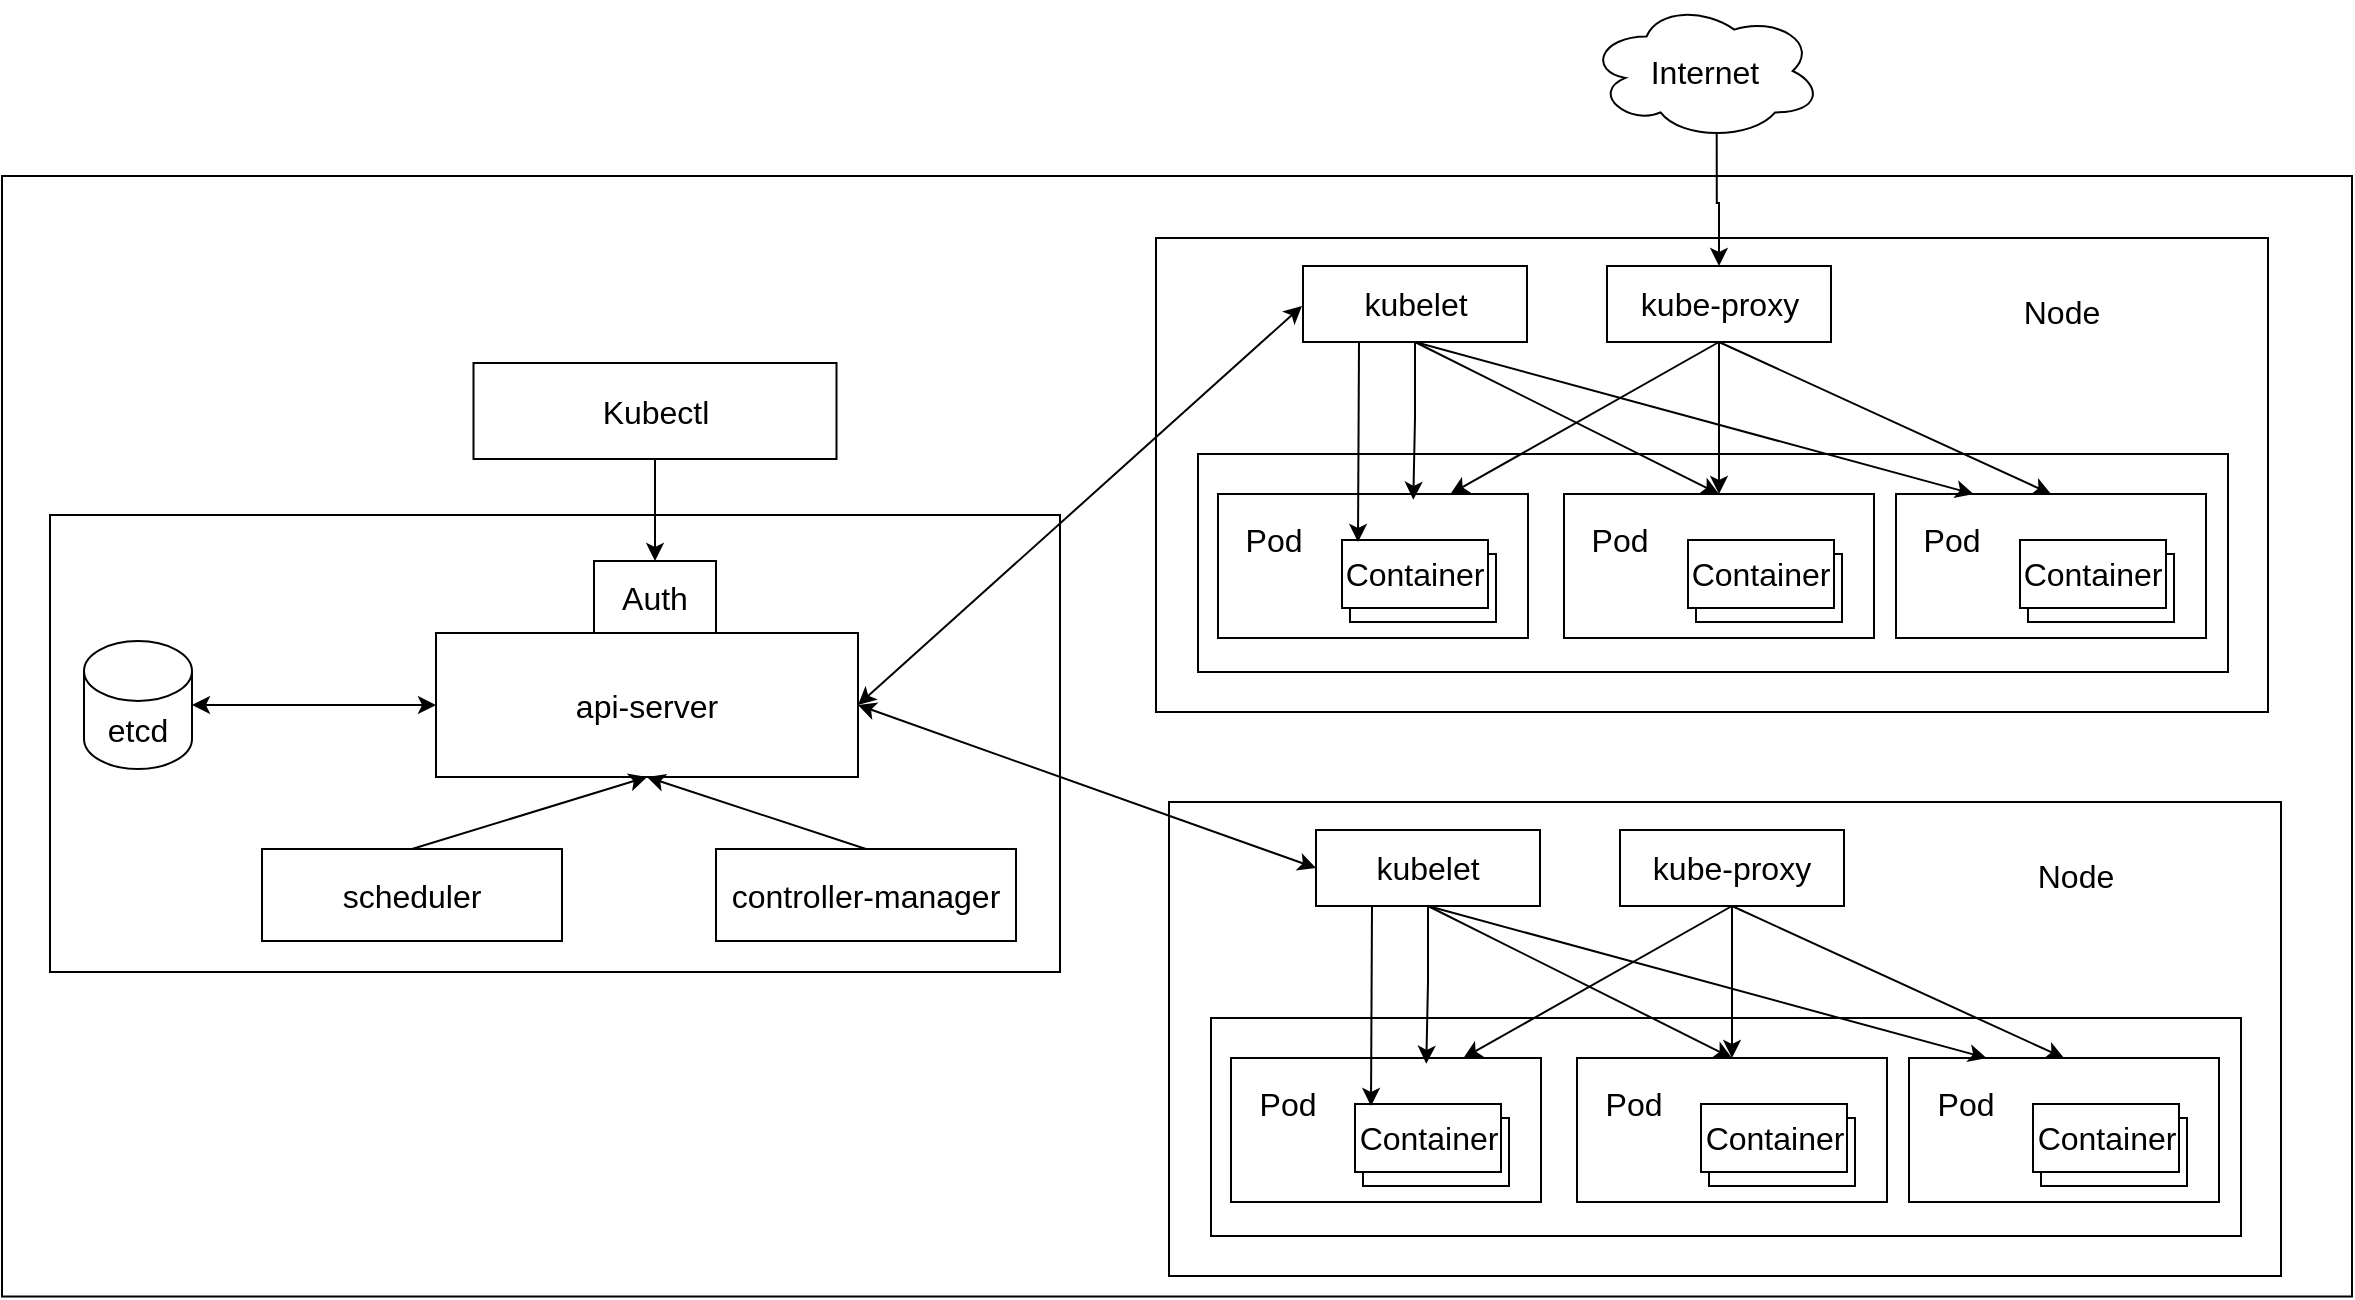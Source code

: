 <mxfile version="22.1.21" type="github">
  <diagram name="第 1 页" id="yPxHdP31CilHvLU8h6nL">
    <mxGraphModel dx="1254" dy="776" grid="0" gridSize="10" guides="1" tooltips="1" connect="1" arrows="1" fold="1" page="1" pageScale="1" pageWidth="4681" pageHeight="3300" math="0" shadow="0">
      <root>
        <mxCell id="0" />
        <mxCell id="1" parent="0" />
        <mxCell id="-n5f4ZLlYOX0yHl8WOVY-122" value="" style="rounded=0;whiteSpace=wrap;html=1;" vertex="1" parent="1">
          <mxGeometry x="68" y="195" width="1175" height="560.25" as="geometry" />
        </mxCell>
        <mxCell id="-n5f4ZLlYOX0yHl8WOVY-20" value="" style="rounded=0;whiteSpace=wrap;html=1;" vertex="1" parent="1">
          <mxGeometry x="753" y="674" width="73" height="34" as="geometry" />
        </mxCell>
        <mxCell id="-n5f4ZLlYOX0yHl8WOVY-1" value="" style="rounded=0;whiteSpace=wrap;html=1;" vertex="1" parent="1">
          <mxGeometry x="92" y="364.5" width="505" height="228.5" as="geometry" />
        </mxCell>
        <mxCell id="-n5f4ZLlYOX0yHl8WOVY-2" value="&lt;font style=&quot;font-size: 16px;&quot;&gt;etcd&lt;/font&gt;" style="shape=cylinder3;whiteSpace=wrap;html=1;boundedLbl=1;backgroundOutline=1;size=15;" vertex="1" parent="1">
          <mxGeometry x="109" y="427.5" width="54" height="64" as="geometry" />
        </mxCell>
        <mxCell id="-n5f4ZLlYOX0yHl8WOVY-3" value="&lt;font style=&quot;font-size: 16px;&quot;&gt;api-server&lt;/font&gt;" style="rounded=0;whiteSpace=wrap;html=1;" vertex="1" parent="1">
          <mxGeometry x="285" y="423.5" width="211" height="72" as="geometry" />
        </mxCell>
        <mxCell id="-n5f4ZLlYOX0yHl8WOVY-10" style="rounded=0;orthogonalLoop=1;jettySize=auto;html=1;exitX=0.5;exitY=0;exitDx=0;exitDy=0;entryX=0.5;entryY=1;entryDx=0;entryDy=0;" edge="1" parent="1" source="-n5f4ZLlYOX0yHl8WOVY-6" target="-n5f4ZLlYOX0yHl8WOVY-3">
          <mxGeometry relative="1" as="geometry" />
        </mxCell>
        <mxCell id="-n5f4ZLlYOX0yHl8WOVY-6" value="&lt;font style=&quot;font-size: 16px;&quot;&gt;controller-manager&lt;/font&gt;" style="rounded=0;whiteSpace=wrap;html=1;" vertex="1" parent="1">
          <mxGeometry x="425" y="531.5" width="150" height="46" as="geometry" />
        </mxCell>
        <mxCell id="-n5f4ZLlYOX0yHl8WOVY-11" style="rounded=0;orthogonalLoop=1;jettySize=auto;html=1;exitX=0.5;exitY=0;exitDx=0;exitDy=0;entryX=0.5;entryY=1;entryDx=0;entryDy=0;" edge="1" parent="1" source="-n5f4ZLlYOX0yHl8WOVY-7" target="-n5f4ZLlYOX0yHl8WOVY-3">
          <mxGeometry relative="1" as="geometry" />
        </mxCell>
        <mxCell id="-n5f4ZLlYOX0yHl8WOVY-7" value="&lt;font style=&quot;font-size: 16px;&quot;&gt;scheduler&lt;/font&gt;" style="rounded=0;whiteSpace=wrap;html=1;" vertex="1" parent="1">
          <mxGeometry x="198" y="531.5" width="150" height="46" as="geometry" />
        </mxCell>
        <mxCell id="-n5f4ZLlYOX0yHl8WOVY-12" style="rounded=0;orthogonalLoop=1;jettySize=auto;html=1;exitX=0;exitY=0.5;exitDx=0;exitDy=0;entryX=1;entryY=0.5;entryDx=0;entryDy=0;entryPerimeter=0;startArrow=classic;startFill=1;" edge="1" parent="1" source="-n5f4ZLlYOX0yHl8WOVY-3" target="-n5f4ZLlYOX0yHl8WOVY-2">
          <mxGeometry relative="1" as="geometry" />
        </mxCell>
        <mxCell id="-n5f4ZLlYOX0yHl8WOVY-13" value="&lt;font style=&quot;font-size: 16px;&quot;&gt;Auth&lt;/font&gt;" style="rounded=0;whiteSpace=wrap;html=1;" vertex="1" parent="1">
          <mxGeometry x="364" y="387.5" width="61" height="36" as="geometry" />
        </mxCell>
        <mxCell id="-n5f4ZLlYOX0yHl8WOVY-15" style="edgeStyle=orthogonalEdgeStyle;rounded=0;orthogonalLoop=1;jettySize=auto;html=1;exitX=0.5;exitY=1;exitDx=0;exitDy=0;entryX=0.5;entryY=0;entryDx=0;entryDy=0;" edge="1" parent="1" source="-n5f4ZLlYOX0yHl8WOVY-14" target="-n5f4ZLlYOX0yHl8WOVY-13">
          <mxGeometry relative="1" as="geometry" />
        </mxCell>
        <mxCell id="-n5f4ZLlYOX0yHl8WOVY-14" value="&lt;font style=&quot;font-size: 16px;&quot;&gt;Kubectl&lt;/font&gt;" style="rounded=0;whiteSpace=wrap;html=1;" vertex="1" parent="1">
          <mxGeometry x="303.75" y="288.5" width="181.5" height="48" as="geometry" />
        </mxCell>
        <mxCell id="-n5f4ZLlYOX0yHl8WOVY-16" value="" style="rounded=0;whiteSpace=wrap;html=1;" vertex="1" parent="1">
          <mxGeometry x="651.5" y="508" width="556" height="237" as="geometry" />
        </mxCell>
        <mxCell id="-n5f4ZLlYOX0yHl8WOVY-17" value="" style="rounded=0;whiteSpace=wrap;html=1;" vertex="1" parent="1">
          <mxGeometry x="672.5" y="616" width="515" height="109" as="geometry" />
        </mxCell>
        <mxCell id="-n5f4ZLlYOX0yHl8WOVY-18" value="" style="rounded=0;whiteSpace=wrap;html=1;" vertex="1" parent="1">
          <mxGeometry x="682.5" y="636" width="155" height="72" as="geometry" />
        </mxCell>
        <mxCell id="-n5f4ZLlYOX0yHl8WOVY-21" value="" style="rounded=0;whiteSpace=wrap;html=1;" vertex="1" parent="1">
          <mxGeometry x="748.5" y="666" width="73" height="34" as="geometry" />
        </mxCell>
        <mxCell id="-n5f4ZLlYOX0yHl8WOVY-19" value="&lt;font style=&quot;font-size: 16px;&quot;&gt;Container&lt;/font&gt;" style="rounded=0;whiteSpace=wrap;html=1;" vertex="1" parent="1">
          <mxGeometry x="744.5" y="659" width="73" height="34" as="geometry" />
        </mxCell>
        <mxCell id="-n5f4ZLlYOX0yHl8WOVY-27" value="&lt;font style=&quot;font-size: 16px;&quot;&gt;Pod&lt;/font&gt;" style="text;html=1;strokeColor=none;fillColor=none;align=center;verticalAlign=middle;whiteSpace=wrap;rounded=0;" vertex="1" parent="1">
          <mxGeometry x="680.5" y="644" width="60" height="30" as="geometry" />
        </mxCell>
        <mxCell id="-n5f4ZLlYOX0yHl8WOVY-28" value="" style="rounded=0;whiteSpace=wrap;html=1;" vertex="1" parent="1">
          <mxGeometry x="926" y="674" width="73" height="34" as="geometry" />
        </mxCell>
        <mxCell id="-n5f4ZLlYOX0yHl8WOVY-29" value="" style="rounded=0;whiteSpace=wrap;html=1;" vertex="1" parent="1">
          <mxGeometry x="855.5" y="636" width="155" height="72" as="geometry" />
        </mxCell>
        <mxCell id="-n5f4ZLlYOX0yHl8WOVY-30" value="" style="rounded=0;whiteSpace=wrap;html=1;" vertex="1" parent="1">
          <mxGeometry x="921.5" y="666" width="73" height="34" as="geometry" />
        </mxCell>
        <mxCell id="-n5f4ZLlYOX0yHl8WOVY-31" value="&lt;font style=&quot;font-size: 16px;&quot;&gt;Container&lt;/font&gt;" style="rounded=0;whiteSpace=wrap;html=1;" vertex="1" parent="1">
          <mxGeometry x="917.5" y="659" width="73" height="34" as="geometry" />
        </mxCell>
        <mxCell id="-n5f4ZLlYOX0yHl8WOVY-32" value="&lt;font style=&quot;font-size: 16px;&quot;&gt;Pod&lt;/font&gt;" style="text;html=1;strokeColor=none;fillColor=none;align=center;verticalAlign=middle;whiteSpace=wrap;rounded=0;" vertex="1" parent="1">
          <mxGeometry x="853.5" y="644" width="60" height="30" as="geometry" />
        </mxCell>
        <mxCell id="-n5f4ZLlYOX0yHl8WOVY-40" value="" style="rounded=0;whiteSpace=wrap;html=1;" vertex="1" parent="1">
          <mxGeometry x="1092" y="674" width="73" height="34" as="geometry" />
        </mxCell>
        <mxCell id="-n5f4ZLlYOX0yHl8WOVY-41" value="" style="rounded=0;whiteSpace=wrap;html=1;" vertex="1" parent="1">
          <mxGeometry x="1021.5" y="636" width="155" height="72" as="geometry" />
        </mxCell>
        <mxCell id="-n5f4ZLlYOX0yHl8WOVY-42" value="" style="rounded=0;whiteSpace=wrap;html=1;" vertex="1" parent="1">
          <mxGeometry x="1087.5" y="666" width="73" height="34" as="geometry" />
        </mxCell>
        <mxCell id="-n5f4ZLlYOX0yHl8WOVY-43" value="&lt;font style=&quot;font-size: 16px;&quot;&gt;Container&lt;/font&gt;" style="rounded=0;whiteSpace=wrap;html=1;" vertex="1" parent="1">
          <mxGeometry x="1083.5" y="659" width="73" height="34" as="geometry" />
        </mxCell>
        <mxCell id="-n5f4ZLlYOX0yHl8WOVY-44" value="&lt;font style=&quot;font-size: 16px;&quot;&gt;Pod&lt;/font&gt;" style="text;html=1;strokeColor=none;fillColor=none;align=center;verticalAlign=middle;whiteSpace=wrap;rounded=0;" vertex="1" parent="1">
          <mxGeometry x="1019.5" y="644" width="60" height="30" as="geometry" />
        </mxCell>
        <mxCell id="-n5f4ZLlYOX0yHl8WOVY-57" style="rounded=0;orthogonalLoop=1;jettySize=auto;html=1;exitX=0.5;exitY=1;exitDx=0;exitDy=0;entryX=0.5;entryY=0;entryDx=0;entryDy=0;" edge="1" parent="1" source="-n5f4ZLlYOX0yHl8WOVY-45" target="-n5f4ZLlYOX0yHl8WOVY-29">
          <mxGeometry relative="1" as="geometry" />
        </mxCell>
        <mxCell id="-n5f4ZLlYOX0yHl8WOVY-58" style="rounded=0;orthogonalLoop=1;jettySize=auto;html=1;exitX=0.5;exitY=1;exitDx=0;exitDy=0;entryX=0.25;entryY=0;entryDx=0;entryDy=0;" edge="1" parent="1" source="-n5f4ZLlYOX0yHl8WOVY-45" target="-n5f4ZLlYOX0yHl8WOVY-41">
          <mxGeometry relative="1" as="geometry">
            <mxPoint x="1099.5" y="634" as="targetPoint" />
          </mxGeometry>
        </mxCell>
        <mxCell id="-n5f4ZLlYOX0yHl8WOVY-118" style="rounded=0;orthogonalLoop=1;jettySize=auto;html=1;exitX=0;exitY=0.5;exitDx=0;exitDy=0;entryX=1;entryY=0.5;entryDx=0;entryDy=0;startArrow=classic;startFill=1;" edge="1" parent="1" source="-n5f4ZLlYOX0yHl8WOVY-45" target="-n5f4ZLlYOX0yHl8WOVY-3">
          <mxGeometry relative="1" as="geometry" />
        </mxCell>
        <mxCell id="-n5f4ZLlYOX0yHl8WOVY-45" value="&lt;font style=&quot;font-size: 16px;&quot;&gt;kubelet&lt;/font&gt;" style="rounded=0;whiteSpace=wrap;html=1;" vertex="1" parent="1">
          <mxGeometry x="725" y="522" width="112" height="38" as="geometry" />
        </mxCell>
        <mxCell id="-n5f4ZLlYOX0yHl8WOVY-54" style="rounded=0;orthogonalLoop=1;jettySize=auto;html=1;exitX=0.5;exitY=1;exitDx=0;exitDy=0;entryX=0.5;entryY=0;entryDx=0;entryDy=0;" edge="1" parent="1" source="-n5f4ZLlYOX0yHl8WOVY-46" target="-n5f4ZLlYOX0yHl8WOVY-41">
          <mxGeometry relative="1" as="geometry" />
        </mxCell>
        <mxCell id="-n5f4ZLlYOX0yHl8WOVY-59" style="edgeStyle=orthogonalEdgeStyle;rounded=0;orthogonalLoop=1;jettySize=auto;html=1;exitX=0.5;exitY=1;exitDx=0;exitDy=0;" edge="1" parent="1" source="-n5f4ZLlYOX0yHl8WOVY-46" target="-n5f4ZLlYOX0yHl8WOVY-29">
          <mxGeometry relative="1" as="geometry" />
        </mxCell>
        <mxCell id="-n5f4ZLlYOX0yHl8WOVY-60" style="rounded=0;orthogonalLoop=1;jettySize=auto;html=1;exitX=0.5;exitY=1;exitDx=0;exitDy=0;entryX=0.75;entryY=0;entryDx=0;entryDy=0;" edge="1" parent="1" source="-n5f4ZLlYOX0yHl8WOVY-46" target="-n5f4ZLlYOX0yHl8WOVY-18">
          <mxGeometry relative="1" as="geometry" />
        </mxCell>
        <mxCell id="-n5f4ZLlYOX0yHl8WOVY-46" value="&lt;font style=&quot;font-size: 16px;&quot;&gt;kube-proxy&lt;/font&gt;" style="rounded=0;whiteSpace=wrap;html=1;" vertex="1" parent="1">
          <mxGeometry x="877" y="522" width="112" height="38" as="geometry" />
        </mxCell>
        <mxCell id="-n5f4ZLlYOX0yHl8WOVY-51" style="edgeStyle=orthogonalEdgeStyle;rounded=0;orthogonalLoop=1;jettySize=auto;html=1;exitX=0.25;exitY=1;exitDx=0;exitDy=0;" edge="1" parent="1" source="-n5f4ZLlYOX0yHl8WOVY-45">
          <mxGeometry relative="1" as="geometry">
            <mxPoint x="752.5" y="660" as="targetPoint" />
          </mxGeometry>
        </mxCell>
        <mxCell id="-n5f4ZLlYOX0yHl8WOVY-56" style="edgeStyle=orthogonalEdgeStyle;rounded=0;orthogonalLoop=1;jettySize=auto;html=1;exitX=0.5;exitY=1;exitDx=0;exitDy=0;entryX=0.63;entryY=0.04;entryDx=0;entryDy=0;entryPerimeter=0;" edge="1" parent="1" source="-n5f4ZLlYOX0yHl8WOVY-45" target="-n5f4ZLlYOX0yHl8WOVY-18">
          <mxGeometry relative="1" as="geometry" />
        </mxCell>
        <mxCell id="-n5f4ZLlYOX0yHl8WOVY-62" value="&lt;font style=&quot;font-size: 16px;&quot;&gt;Node&lt;/font&gt;" style="text;html=1;strokeColor=none;fillColor=none;align=center;verticalAlign=middle;whiteSpace=wrap;rounded=0;" vertex="1" parent="1">
          <mxGeometry x="1074.5" y="530" width="60" height="30" as="geometry" />
        </mxCell>
        <mxCell id="-n5f4ZLlYOX0yHl8WOVY-90" value="" style="rounded=0;whiteSpace=wrap;html=1;" vertex="1" parent="1">
          <mxGeometry x="746.5" y="392" width="73" height="34" as="geometry" />
        </mxCell>
        <mxCell id="-n5f4ZLlYOX0yHl8WOVY-91" value="" style="rounded=0;whiteSpace=wrap;html=1;" vertex="1" parent="1">
          <mxGeometry x="645" y="226" width="556" height="237" as="geometry" />
        </mxCell>
        <mxCell id="-n5f4ZLlYOX0yHl8WOVY-92" value="" style="rounded=0;whiteSpace=wrap;html=1;" vertex="1" parent="1">
          <mxGeometry x="666" y="334" width="515" height="109" as="geometry" />
        </mxCell>
        <mxCell id="-n5f4ZLlYOX0yHl8WOVY-93" value="" style="rounded=0;whiteSpace=wrap;html=1;" vertex="1" parent="1">
          <mxGeometry x="676" y="354" width="155" height="72" as="geometry" />
        </mxCell>
        <mxCell id="-n5f4ZLlYOX0yHl8WOVY-94" value="" style="rounded=0;whiteSpace=wrap;html=1;" vertex="1" parent="1">
          <mxGeometry x="742" y="384" width="73" height="34" as="geometry" />
        </mxCell>
        <mxCell id="-n5f4ZLlYOX0yHl8WOVY-95" value="&lt;font style=&quot;font-size: 16px;&quot;&gt;Container&lt;/font&gt;" style="rounded=0;whiteSpace=wrap;html=1;" vertex="1" parent="1">
          <mxGeometry x="738" y="377" width="73" height="34" as="geometry" />
        </mxCell>
        <mxCell id="-n5f4ZLlYOX0yHl8WOVY-96" value="&lt;font style=&quot;font-size: 16px;&quot;&gt;Pod&lt;/font&gt;" style="text;html=1;strokeColor=none;fillColor=none;align=center;verticalAlign=middle;whiteSpace=wrap;rounded=0;" vertex="1" parent="1">
          <mxGeometry x="674" y="362" width="60" height="30" as="geometry" />
        </mxCell>
        <mxCell id="-n5f4ZLlYOX0yHl8WOVY-97" value="" style="rounded=0;whiteSpace=wrap;html=1;" vertex="1" parent="1">
          <mxGeometry x="919.5" y="392" width="73" height="34" as="geometry" />
        </mxCell>
        <mxCell id="-n5f4ZLlYOX0yHl8WOVY-98" value="" style="rounded=0;whiteSpace=wrap;html=1;" vertex="1" parent="1">
          <mxGeometry x="849" y="354" width="155" height="72" as="geometry" />
        </mxCell>
        <mxCell id="-n5f4ZLlYOX0yHl8WOVY-99" value="" style="rounded=0;whiteSpace=wrap;html=1;" vertex="1" parent="1">
          <mxGeometry x="915" y="384" width="73" height="34" as="geometry" />
        </mxCell>
        <mxCell id="-n5f4ZLlYOX0yHl8WOVY-100" value="&lt;font style=&quot;font-size: 16px;&quot;&gt;Container&lt;/font&gt;" style="rounded=0;whiteSpace=wrap;html=1;" vertex="1" parent="1">
          <mxGeometry x="911" y="377" width="73" height="34" as="geometry" />
        </mxCell>
        <mxCell id="-n5f4ZLlYOX0yHl8WOVY-101" value="&lt;font style=&quot;font-size: 16px;&quot;&gt;Pod&lt;/font&gt;" style="text;html=1;strokeColor=none;fillColor=none;align=center;verticalAlign=middle;whiteSpace=wrap;rounded=0;" vertex="1" parent="1">
          <mxGeometry x="847" y="362" width="60" height="30" as="geometry" />
        </mxCell>
        <mxCell id="-n5f4ZLlYOX0yHl8WOVY-102" value="" style="rounded=0;whiteSpace=wrap;html=1;" vertex="1" parent="1">
          <mxGeometry x="1085.5" y="392" width="73" height="34" as="geometry" />
        </mxCell>
        <mxCell id="-n5f4ZLlYOX0yHl8WOVY-103" value="" style="rounded=0;whiteSpace=wrap;html=1;" vertex="1" parent="1">
          <mxGeometry x="1015" y="354" width="155" height="72" as="geometry" />
        </mxCell>
        <mxCell id="-n5f4ZLlYOX0yHl8WOVY-104" value="" style="rounded=0;whiteSpace=wrap;html=1;" vertex="1" parent="1">
          <mxGeometry x="1081" y="384" width="73" height="34" as="geometry" />
        </mxCell>
        <mxCell id="-n5f4ZLlYOX0yHl8WOVY-105" value="&lt;font style=&quot;font-size: 16px;&quot;&gt;Container&lt;/font&gt;" style="rounded=0;whiteSpace=wrap;html=1;" vertex="1" parent="1">
          <mxGeometry x="1077" y="377" width="73" height="34" as="geometry" />
        </mxCell>
        <mxCell id="-n5f4ZLlYOX0yHl8WOVY-106" value="&lt;font style=&quot;font-size: 16px;&quot;&gt;Pod&lt;/font&gt;" style="text;html=1;strokeColor=none;fillColor=none;align=center;verticalAlign=middle;whiteSpace=wrap;rounded=0;" vertex="1" parent="1">
          <mxGeometry x="1013" y="362" width="60" height="30" as="geometry" />
        </mxCell>
        <mxCell id="-n5f4ZLlYOX0yHl8WOVY-107" style="rounded=0;orthogonalLoop=1;jettySize=auto;html=1;exitX=0.5;exitY=1;exitDx=0;exitDy=0;entryX=0.5;entryY=0;entryDx=0;entryDy=0;" edge="1" parent="1" source="-n5f4ZLlYOX0yHl8WOVY-109" target="-n5f4ZLlYOX0yHl8WOVY-98">
          <mxGeometry relative="1" as="geometry" />
        </mxCell>
        <mxCell id="-n5f4ZLlYOX0yHl8WOVY-108" style="rounded=0;orthogonalLoop=1;jettySize=auto;html=1;exitX=0.5;exitY=1;exitDx=0;exitDy=0;entryX=0.25;entryY=0;entryDx=0;entryDy=0;" edge="1" parent="1" source="-n5f4ZLlYOX0yHl8WOVY-109" target="-n5f4ZLlYOX0yHl8WOVY-103">
          <mxGeometry relative="1" as="geometry">
            <mxPoint x="1093" y="352" as="targetPoint" />
          </mxGeometry>
        </mxCell>
        <mxCell id="-n5f4ZLlYOX0yHl8WOVY-109" value="&lt;font style=&quot;font-size: 16px;&quot;&gt;kubelet&lt;/font&gt;" style="rounded=0;whiteSpace=wrap;html=1;" vertex="1" parent="1">
          <mxGeometry x="718.5" y="240" width="112" height="38" as="geometry" />
        </mxCell>
        <mxCell id="-n5f4ZLlYOX0yHl8WOVY-110" style="rounded=0;orthogonalLoop=1;jettySize=auto;html=1;exitX=0.5;exitY=1;exitDx=0;exitDy=0;entryX=0.5;entryY=0;entryDx=0;entryDy=0;" edge="1" parent="1" source="-n5f4ZLlYOX0yHl8WOVY-113" target="-n5f4ZLlYOX0yHl8WOVY-103">
          <mxGeometry relative="1" as="geometry" />
        </mxCell>
        <mxCell id="-n5f4ZLlYOX0yHl8WOVY-111" style="edgeStyle=orthogonalEdgeStyle;rounded=0;orthogonalLoop=1;jettySize=auto;html=1;exitX=0.5;exitY=1;exitDx=0;exitDy=0;" edge="1" parent="1" source="-n5f4ZLlYOX0yHl8WOVY-113" target="-n5f4ZLlYOX0yHl8WOVY-98">
          <mxGeometry relative="1" as="geometry" />
        </mxCell>
        <mxCell id="-n5f4ZLlYOX0yHl8WOVY-112" style="rounded=0;orthogonalLoop=1;jettySize=auto;html=1;exitX=0.5;exitY=1;exitDx=0;exitDy=0;entryX=0.75;entryY=0;entryDx=0;entryDy=0;" edge="1" parent="1" source="-n5f4ZLlYOX0yHl8WOVY-113" target="-n5f4ZLlYOX0yHl8WOVY-93">
          <mxGeometry relative="1" as="geometry" />
        </mxCell>
        <mxCell id="-n5f4ZLlYOX0yHl8WOVY-113" value="&lt;font style=&quot;font-size: 16px;&quot;&gt;kube-proxy&lt;/font&gt;" style="rounded=0;whiteSpace=wrap;html=1;" vertex="1" parent="1">
          <mxGeometry x="870.5" y="240" width="112" height="38" as="geometry" />
        </mxCell>
        <mxCell id="-n5f4ZLlYOX0yHl8WOVY-114" style="edgeStyle=orthogonalEdgeStyle;rounded=0;orthogonalLoop=1;jettySize=auto;html=1;exitX=0.25;exitY=1;exitDx=0;exitDy=0;" edge="1" parent="1" source="-n5f4ZLlYOX0yHl8WOVY-109">
          <mxGeometry relative="1" as="geometry">
            <mxPoint x="746" y="378" as="targetPoint" />
          </mxGeometry>
        </mxCell>
        <mxCell id="-n5f4ZLlYOX0yHl8WOVY-115" style="edgeStyle=orthogonalEdgeStyle;rounded=0;orthogonalLoop=1;jettySize=auto;html=1;exitX=0.5;exitY=1;exitDx=0;exitDy=0;entryX=0.63;entryY=0.04;entryDx=0;entryDy=0;entryPerimeter=0;" edge="1" parent="1" source="-n5f4ZLlYOX0yHl8WOVY-109" target="-n5f4ZLlYOX0yHl8WOVY-93">
          <mxGeometry relative="1" as="geometry" />
        </mxCell>
        <mxCell id="-n5f4ZLlYOX0yHl8WOVY-116" value="&lt;font style=&quot;font-size: 16px;&quot;&gt;Node&lt;/font&gt;" style="text;html=1;strokeColor=none;fillColor=none;align=center;verticalAlign=middle;whiteSpace=wrap;rounded=0;" vertex="1" parent="1">
          <mxGeometry x="1068" y="248" width="60" height="30" as="geometry" />
        </mxCell>
        <mxCell id="-n5f4ZLlYOX0yHl8WOVY-117" style="rounded=0;orthogonalLoop=1;jettySize=auto;html=1;exitX=1;exitY=0.5;exitDx=0;exitDy=0;startArrow=classic;startFill=1;" edge="1" parent="1" source="-n5f4ZLlYOX0yHl8WOVY-3">
          <mxGeometry relative="1" as="geometry">
            <mxPoint x="718" y="260" as="targetPoint" />
          </mxGeometry>
        </mxCell>
        <mxCell id="-n5f4ZLlYOX0yHl8WOVY-125" style="edgeStyle=orthogonalEdgeStyle;rounded=0;orthogonalLoop=1;jettySize=auto;html=1;exitX=0.55;exitY=0.95;exitDx=0;exitDy=0;exitPerimeter=0;" edge="1" parent="1" source="-n5f4ZLlYOX0yHl8WOVY-124" target="-n5f4ZLlYOX0yHl8WOVY-113">
          <mxGeometry relative="1" as="geometry" />
        </mxCell>
        <mxCell id="-n5f4ZLlYOX0yHl8WOVY-124" value="&lt;font style=&quot;font-size: 16px;&quot;&gt;Internet&lt;/font&gt;" style="ellipse;shape=cloud;whiteSpace=wrap;html=1;" vertex="1" parent="1">
          <mxGeometry x="861" y="108" width="117" height="69" as="geometry" />
        </mxCell>
      </root>
    </mxGraphModel>
  </diagram>
</mxfile>
